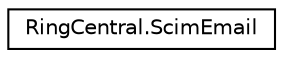 digraph "Graphical Class Hierarchy"
{
 // LATEX_PDF_SIZE
  edge [fontname="Helvetica",fontsize="10",labelfontname="Helvetica",labelfontsize="10"];
  node [fontname="Helvetica",fontsize="10",shape=record];
  rankdir="LR";
  Node0 [label="RingCentral.ScimEmail",height=0.2,width=0.4,color="black", fillcolor="white", style="filled",URL="$classRingCentral_1_1ScimEmail.html",tooltip=" "];
}
